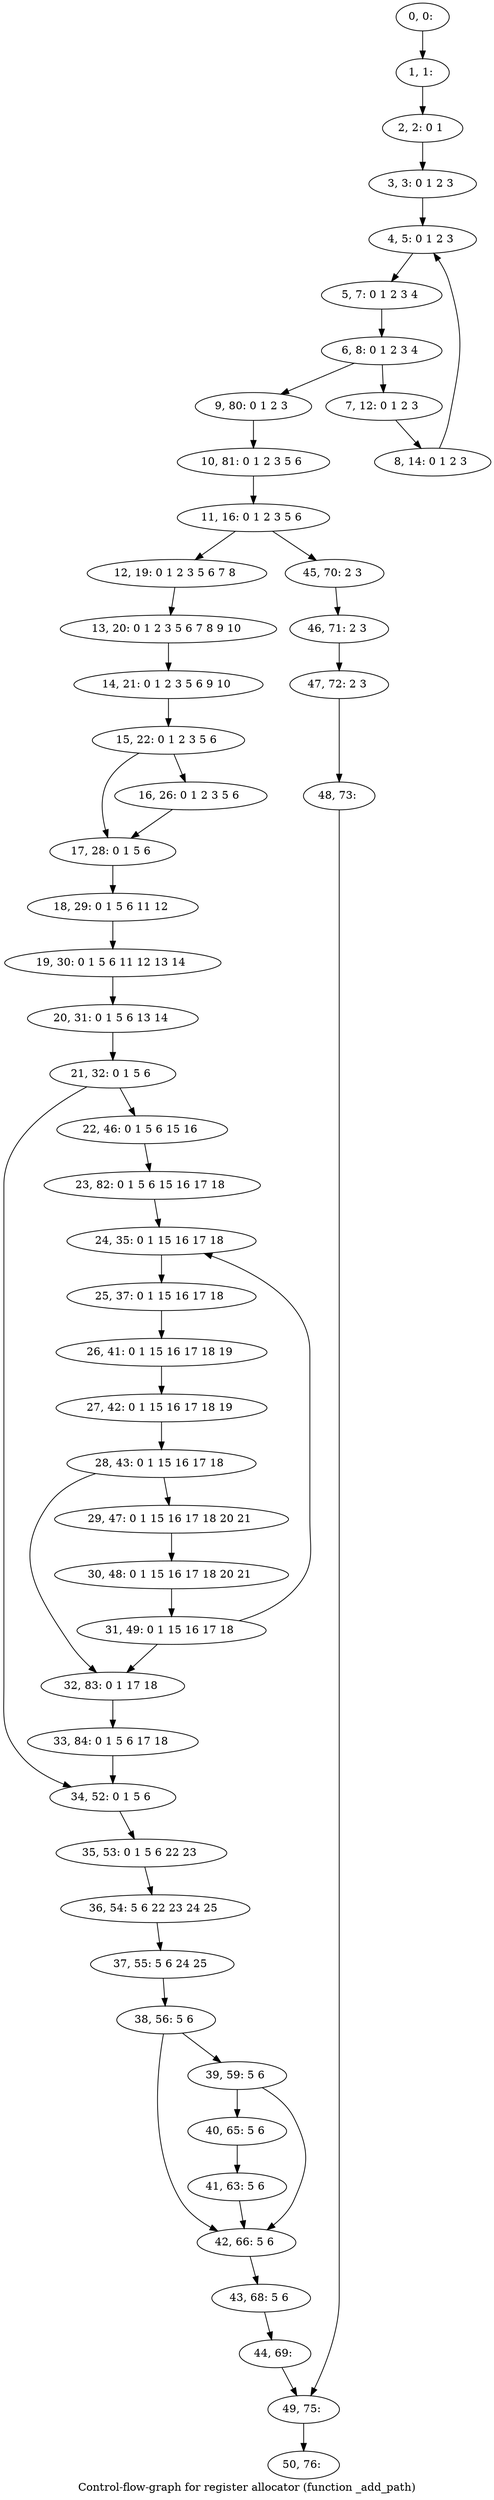 digraph G {
graph [label="Control-flow-graph for register allocator (function _add_path)"]
0[label="0, 0: "];
1[label="1, 1: "];
2[label="2, 2: 0 1 "];
3[label="3, 3: 0 1 2 3 "];
4[label="4, 5: 0 1 2 3 "];
5[label="5, 7: 0 1 2 3 4 "];
6[label="6, 8: 0 1 2 3 4 "];
7[label="7, 12: 0 1 2 3 "];
8[label="8, 14: 0 1 2 3 "];
9[label="9, 80: 0 1 2 3 "];
10[label="10, 81: 0 1 2 3 5 6 "];
11[label="11, 16: 0 1 2 3 5 6 "];
12[label="12, 19: 0 1 2 3 5 6 7 8 "];
13[label="13, 20: 0 1 2 3 5 6 7 8 9 10 "];
14[label="14, 21: 0 1 2 3 5 6 9 10 "];
15[label="15, 22: 0 1 2 3 5 6 "];
16[label="16, 26: 0 1 2 3 5 6 "];
17[label="17, 28: 0 1 5 6 "];
18[label="18, 29: 0 1 5 6 11 12 "];
19[label="19, 30: 0 1 5 6 11 12 13 14 "];
20[label="20, 31: 0 1 5 6 13 14 "];
21[label="21, 32: 0 1 5 6 "];
22[label="22, 46: 0 1 5 6 15 16 "];
23[label="23, 82: 0 1 5 6 15 16 17 18 "];
24[label="24, 35: 0 1 15 16 17 18 "];
25[label="25, 37: 0 1 15 16 17 18 "];
26[label="26, 41: 0 1 15 16 17 18 19 "];
27[label="27, 42: 0 1 15 16 17 18 19 "];
28[label="28, 43: 0 1 15 16 17 18 "];
29[label="29, 47: 0 1 15 16 17 18 20 21 "];
30[label="30, 48: 0 1 15 16 17 18 20 21 "];
31[label="31, 49: 0 1 15 16 17 18 "];
32[label="32, 83: 0 1 17 18 "];
33[label="33, 84: 0 1 5 6 17 18 "];
34[label="34, 52: 0 1 5 6 "];
35[label="35, 53: 0 1 5 6 22 23 "];
36[label="36, 54: 5 6 22 23 24 25 "];
37[label="37, 55: 5 6 24 25 "];
38[label="38, 56: 5 6 "];
39[label="39, 59: 5 6 "];
40[label="40, 65: 5 6 "];
41[label="41, 63: 5 6 "];
42[label="42, 66: 5 6 "];
43[label="43, 68: 5 6 "];
44[label="44, 69: "];
45[label="45, 70: 2 3 "];
46[label="46, 71: 2 3 "];
47[label="47, 72: 2 3 "];
48[label="48, 73: "];
49[label="49, 75: "];
50[label="50, 76: "];
0->1 ;
1->2 ;
2->3 ;
3->4 ;
4->5 ;
5->6 ;
6->7 ;
6->9 ;
7->8 ;
8->4 ;
9->10 ;
10->11 ;
11->12 ;
11->45 ;
12->13 ;
13->14 ;
14->15 ;
15->16 ;
15->17 ;
16->17 ;
17->18 ;
18->19 ;
19->20 ;
20->21 ;
21->22 ;
21->34 ;
22->23 ;
23->24 ;
24->25 ;
25->26 ;
26->27 ;
27->28 ;
28->29 ;
28->32 ;
29->30 ;
30->31 ;
31->32 ;
31->24 ;
32->33 ;
33->34 ;
34->35 ;
35->36 ;
36->37 ;
37->38 ;
38->39 ;
38->42 ;
39->40 ;
39->42 ;
40->41 ;
41->42 ;
42->43 ;
43->44 ;
44->49 ;
45->46 ;
46->47 ;
47->48 ;
48->49 ;
49->50 ;
}
